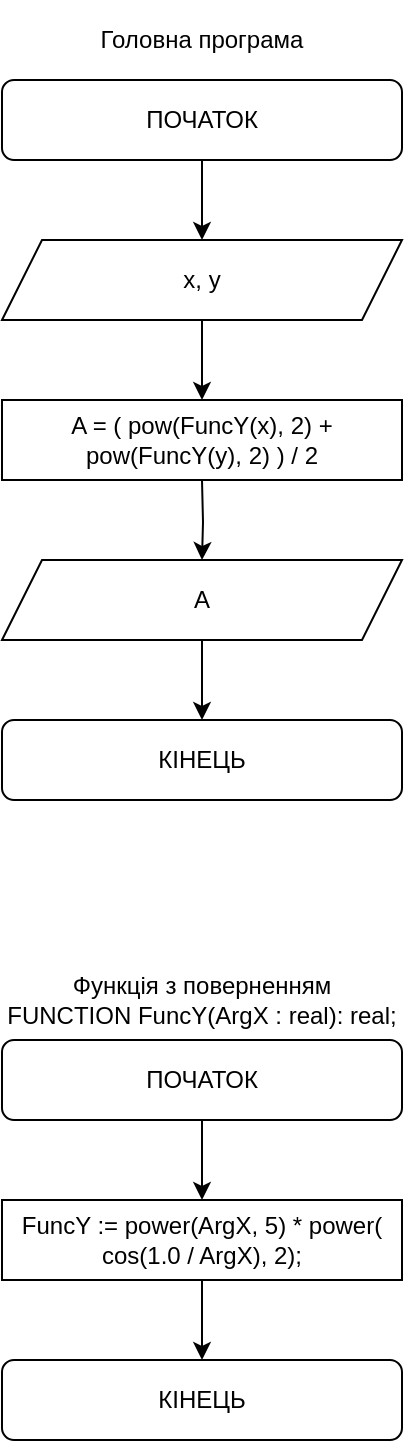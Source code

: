 <mxfile version="16.5.1" type="device"><diagram id="yRkGuYqimXLgXdLCKbXR" name="Страница 1"><mxGraphModel dx="868" dy="563" grid="1" gridSize="10" guides="1" tooltips="1" connect="1" arrows="1" fold="1" page="1" pageScale="1" pageWidth="827" pageHeight="1169" math="0" shadow="0"><root><mxCell id="0"/><mxCell id="1" parent="0"/><mxCell id="6dEUFzKci2k8YEe7Wts9-3" value="" style="edgeStyle=orthogonalEdgeStyle;rounded=0;orthogonalLoop=1;jettySize=auto;html=1;" parent="1" source="6dEUFzKci2k8YEe7Wts9-1" target="6dEUFzKci2k8YEe7Wts9-2" edge="1"><mxGeometry relative="1" as="geometry"/></mxCell><mxCell id="6dEUFzKci2k8YEe7Wts9-1" value="ПОЧАТОК" style="rounded=1;whiteSpace=wrap;html=1;" parent="1" vertex="1"><mxGeometry x="320" y="40" width="200" height="40" as="geometry"/></mxCell><mxCell id="6dEUFzKci2k8YEe7Wts9-5" value="" style="edgeStyle=orthogonalEdgeStyle;rounded=0;orthogonalLoop=1;jettySize=auto;html=1;" parent="1" source="6dEUFzKci2k8YEe7Wts9-2" edge="1"><mxGeometry relative="1" as="geometry"><mxPoint x="420" y="200" as="targetPoint"/></mxGeometry></mxCell><mxCell id="6dEUFzKci2k8YEe7Wts9-2" value="x, y" style="shape=parallelogram;perimeter=parallelogramPerimeter;whiteSpace=wrap;html=1;fixedSize=1;" parent="1" vertex="1"><mxGeometry x="320" y="120" width="200" height="40" as="geometry"/></mxCell><mxCell id="6dEUFzKci2k8YEe7Wts9-8" value="" style="edgeStyle=orthogonalEdgeStyle;rounded=0;orthogonalLoop=1;jettySize=auto;html=1;" parent="1" target="6dEUFzKci2k8YEe7Wts9-6" edge="1"><mxGeometry relative="1" as="geometry"><mxPoint x="420" y="240" as="sourcePoint"/></mxGeometry></mxCell><mxCell id="6dEUFzKci2k8YEe7Wts9-10" value="" style="edgeStyle=orthogonalEdgeStyle;rounded=0;orthogonalLoop=1;jettySize=auto;html=1;" parent="1" source="6dEUFzKci2k8YEe7Wts9-6" target="6dEUFzKci2k8YEe7Wts9-9" edge="1"><mxGeometry relative="1" as="geometry"/></mxCell><mxCell id="6dEUFzKci2k8YEe7Wts9-6" value="A" style="shape=parallelogram;perimeter=parallelogramPerimeter;whiteSpace=wrap;html=1;fixedSize=1;" parent="1" vertex="1"><mxGeometry x="320" y="280" width="200" height="40" as="geometry"/></mxCell><mxCell id="6dEUFzKci2k8YEe7Wts9-9" value="КІНЕЦЬ" style="rounded=1;whiteSpace=wrap;html=1;" parent="1" vertex="1"><mxGeometry x="320" y="360" width="200" height="40" as="geometry"/></mxCell><mxCell id="6dEUFzKci2k8YEe7Wts9-12" value="Головна програма" style="text;html=1;strokeColor=none;fillColor=none;align=center;verticalAlign=middle;whiteSpace=wrap;rounded=0;" parent="1" vertex="1"><mxGeometry x="320" width="200" height="40" as="geometry"/></mxCell><mxCell id="6dEUFzKci2k8YEe7Wts9-13" value="Функція з поверненням &lt;br&gt;FUNCTION FuncY(ArgX : real): real;" style="text;html=1;strokeColor=none;fillColor=none;align=center;verticalAlign=middle;whiteSpace=wrap;rounded=0;" parent="1" vertex="1"><mxGeometry x="320" y="480" width="200" height="40" as="geometry"/></mxCell><mxCell id="6dEUFzKci2k8YEe7Wts9-16" value="" style="edgeStyle=orthogonalEdgeStyle;rounded=0;orthogonalLoop=1;jettySize=auto;html=1;" parent="1" source="6dEUFzKci2k8YEe7Wts9-14" target="6dEUFzKci2k8YEe7Wts9-15" edge="1"><mxGeometry relative="1" as="geometry"/></mxCell><mxCell id="6dEUFzKci2k8YEe7Wts9-14" value="ПОЧАТОК" style="rounded=1;whiteSpace=wrap;html=1;" parent="1" vertex="1"><mxGeometry x="320" y="520" width="200" height="40" as="geometry"/></mxCell><mxCell id="6dEUFzKci2k8YEe7Wts9-18" value="" style="edgeStyle=orthogonalEdgeStyle;rounded=0;orthogonalLoop=1;jettySize=auto;html=1;" parent="1" source="6dEUFzKci2k8YEe7Wts9-15" target="6dEUFzKci2k8YEe7Wts9-17" edge="1"><mxGeometry relative="1" as="geometry"/></mxCell><mxCell id="6dEUFzKci2k8YEe7Wts9-15" value="FuncY := power(ArgX, 5) * power( cos(1.0 / ArgX), 2);" style="rounded=0;whiteSpace=wrap;html=1;" parent="1" vertex="1"><mxGeometry x="320" y="600" width="200" height="40" as="geometry"/></mxCell><mxCell id="6dEUFzKci2k8YEe7Wts9-17" value="КІНЕЦЬ" style="rounded=1;whiteSpace=wrap;html=1;" parent="1" vertex="1"><mxGeometry x="320" y="680" width="200" height="40" as="geometry"/></mxCell><mxCell id="NPc5_FkrTJIPEHUD0m2q-1" value="&lt;span&gt;A = ( pow(FuncY(x), 2) + pow(FuncY(y), 2) ) / 2&lt;/span&gt;" style="rounded=0;whiteSpace=wrap;html=1;" parent="1" vertex="1"><mxGeometry x="320" y="200" width="200" height="40" as="geometry"/></mxCell></root></mxGraphModel></diagram></mxfile>